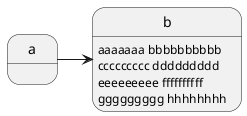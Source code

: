 {
  "sha1": "tkgr3m5rtsbujdjv94doafvdumleyt",
  "insertion": {
    "when": "2024-06-04T17:28:46.359Z",
    "url": "https://github.com/plantuml/plantuml/issues/104",
    "user": "plantuml@gmail.com"
  }
}
@startuml
skinparam wrapWidth 150
state "a" as a
State "b" as b
b: aaaaaaa bbbbbbbbbb ccccccccc ddddddddd eeeeeeeee ffffffffff ggggggggg hhhhhhhh
a -right-> b
@enduml
